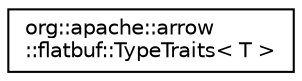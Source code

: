 digraph "Graphical Class Hierarchy"
{
  edge [fontname="Helvetica",fontsize="10",labelfontname="Helvetica",labelfontsize="10"];
  node [fontname="Helvetica",fontsize="10",shape=record];
  rankdir="LR";
  Node1 [label="org::apache::arrow\l::flatbuf::TypeTraits\< T \>",height=0.2,width=0.4,color="black", fillcolor="white", style="filled",URL="$structorg_1_1apache_1_1arrow_1_1flatbuf_1_1TypeTraits.html"];
}
